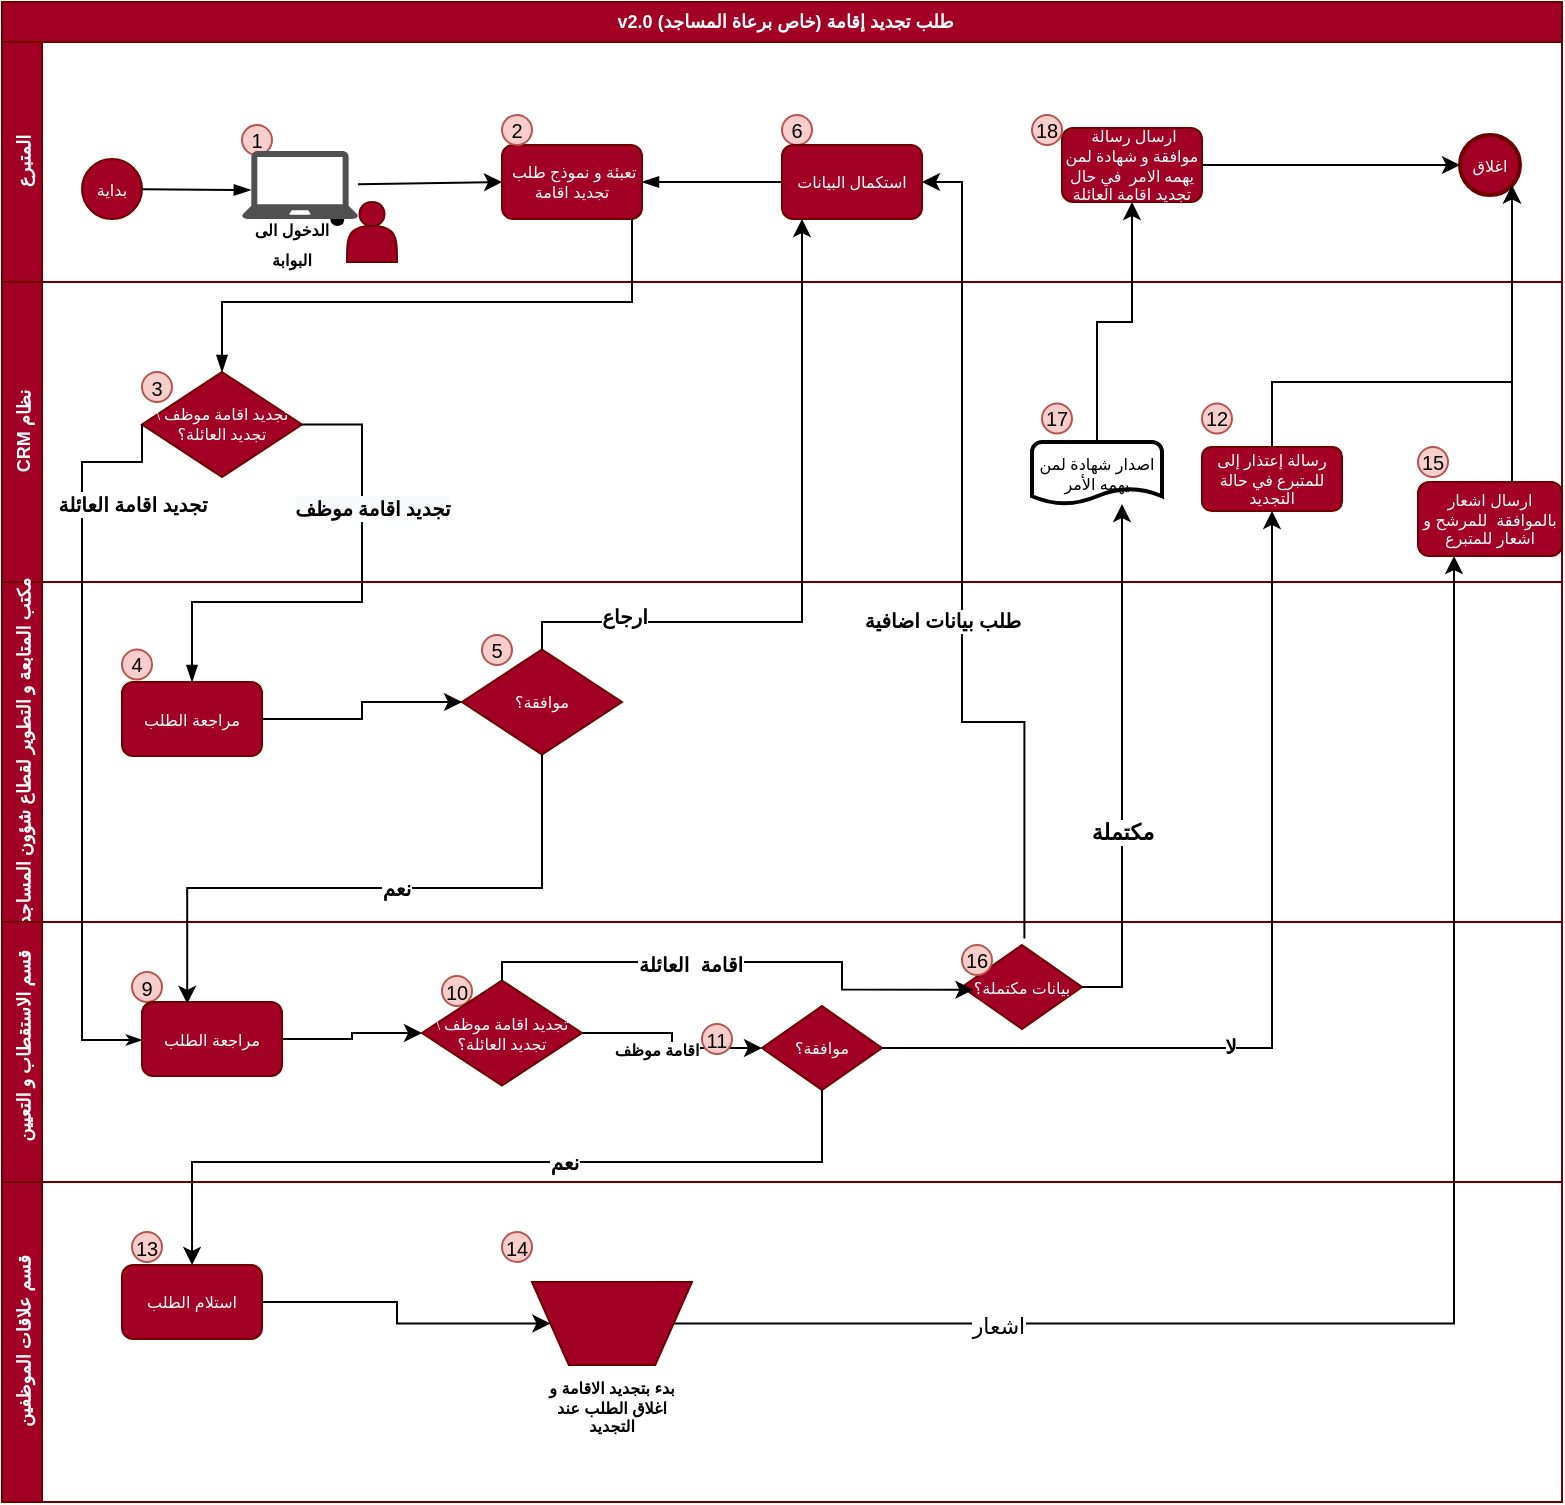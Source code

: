 <mxfile version="13.9.2" type="device"><diagram name="Page-1" id="c7488fd3-1785-93aa-aadb-54a6760d102a"><mxGraphModel dx="868" dy="314" grid="1" gridSize="10" guides="1" tooltips="1" connect="1" arrows="1" fold="1" page="1" pageScale="1" pageWidth="1654" pageHeight="1169" background="#ffffff" math="0" shadow="0"><root><mxCell id="0"/><mxCell id="1" parent="0"/><mxCell id="2b4e8129b02d487f-1" value="&lt;span lang=&quot;AR-SA&quot; dir=&quot;RTL&quot; style=&quot;line-height: 107% ; font-family: &amp;#34;dubai&amp;#34; , sans-serif&quot;&gt;&lt;font style=&quot;font-size: 9px&quot;&gt;طلب تجديد إقامة (خاص برعاة المساجد) v2.0&amp;nbsp;&lt;/font&gt;&lt;/span&gt;" style="swimlane;html=1;childLayout=stackLayout;horizontal=1;startSize=20;horizontalStack=0;rounded=0;shadow=0;labelBackgroundColor=none;strokeWidth=1;fontFamily=Verdana;fontSize=8;align=center;fillColor=#a20025;strokeColor=#6F0000;fontColor=#ffffff;" parent="1" vertex="1"><mxGeometry x="170" y="80" width="780" height="750" as="geometry"><mxRectangle x="170" y="80" width="280" height="20" as="alternateBounds"/></mxGeometry></mxCell><mxCell id="2b4e8129b02d487f-2" value="&lt;font style=&quot;font-size: 9px&quot;&gt;المتبرع&lt;/font&gt;" style="swimlane;html=1;startSize=20;horizontal=0;fillColor=#a20025;strokeColor=#6F0000;fontColor=#ffffff;" parent="2b4e8129b02d487f-1" vertex="1"><mxGeometry y="20" width="780" height="120" as="geometry"/></mxCell><mxCell id="KPhhI4xXO0q0EvICIsSK-14" style="edgeStyle=none;rounded=0;jumpStyle=none;orthogonalLoop=1;jettySize=auto;html=1;entryX=1;entryY=0.5;entryDx=0;entryDy=0;endArrow=blockThin;endFill=1;" parent="2b4e8129b02d487f-2" source="2b4e8129b02d487f-9" target="2b4e8129b02d487f-7" edge="1"><mxGeometry relative="1" as="geometry"/></mxCell><mxCell id="KPhhI4xXO0q0EvICIsSK-11" style="edgeStyle=none;rounded=0;jumpStyle=none;orthogonalLoop=1;jettySize=auto;html=1;entryX=0;entryY=0.5;entryDx=0;entryDy=0;endArrow=classic;endFill=1;" parent="2b4e8129b02d487f-2" source="KPhhI4xXO0q0EvICIsSK-3" target="2b4e8129b02d487f-7" edge="1"><mxGeometry relative="1" as="geometry"/></mxCell><mxCell id="KPhhI4xXO0q0EvICIsSK-13" style="edgeStyle=none;rounded=0;jumpStyle=none;orthogonalLoop=1;jettySize=auto;html=1;entryX=0.076;entryY=0.575;entryDx=0;entryDy=0;entryPerimeter=0;endArrow=blockThin;endFill=1;" parent="2b4e8129b02d487f-2" source="2b4e8129b02d487f-5" target="KPhhI4xXO0q0EvICIsSK-3" edge="1"><mxGeometry relative="1" as="geometry"/></mxCell><mxCell id="KPhhI4xXO0q0EvICIsSK-5" style="rounded=0;orthogonalLoop=1;jettySize=auto;html=1;jumpStyle=none;endArrow=oval;endFill=1;" parent="2b4e8129b02d487f-2" target="KPhhI4xXO0q0EvICIsSK-3" edge="1"><mxGeometry relative="1" as="geometry"><mxPoint x="170.397" y="91" as="sourcePoint"/></mxGeometry></mxCell><mxCell id="2vPmhwO70LCvBUlOEUrR-94" value="&amp;nbsp;ارسال رسالة موافقة و شهادة لمن يهمه الامر&amp;nbsp; في حال تجديد اقامة العائلة" style="rounded=1;whiteSpace=wrap;html=1;shadow=0;labelBackgroundColor=none;strokeWidth=1;fontFamily=Verdana;fontSize=8;align=center;fillColor=#a20025;strokeColor=#6F0000;fontColor=#ffffff;" parent="2b4e8129b02d487f-2" vertex="1"><mxGeometry x="530" y="43.0" width="70" height="37" as="geometry"/></mxCell><mxCell id="2b4e8129b02d487f-11" value="اغلاق" style="ellipse;whiteSpace=wrap;html=1;rounded=0;shadow=0;labelBackgroundColor=none;strokeWidth=2;fontFamily=Verdana;fontSize=8;align=center;fillColor=#a20025;strokeColor=#6F0000;fontColor=#ffffff;" parent="2b4e8129b02d487f-2" vertex="1"><mxGeometry x="729" y="46.5" width="30" height="30" as="geometry"/></mxCell><mxCell id="KPhhI4xXO0q0EvICIsSK-12" value="&lt;font style=&quot;font-size: 10px&quot;&gt;6&lt;/font&gt;" style="ellipse;whiteSpace=wrap;html=1;aspect=fixed;fillColor=#f8cecc;strokeColor=#b85450;" parent="2b4e8129b02d487f-2" vertex="1"><mxGeometry x="390" y="36.5" width="15" height="15" as="geometry"/></mxCell><mxCell id="2b4e8129b02d487f-9" value="استكمال البيانات" style="rounded=1;whiteSpace=wrap;html=1;shadow=0;labelBackgroundColor=none;strokeWidth=1;fontFamily=Verdana;fontSize=8;align=center;fillColor=#a20025;strokeColor=#6F0000;fontColor=#ffffff;" parent="2b4e8129b02d487f-2" vertex="1"><mxGeometry x="390" y="51.5" width="70" height="37" as="geometry"/></mxCell><mxCell id="2b4e8129b02d487f-5" value="بداية" style="ellipse;whiteSpace=wrap;html=1;rounded=0;shadow=0;labelBackgroundColor=none;strokeWidth=1;fontFamily=Verdana;fontSize=8;align=center;fillColor=#a20025;strokeColor=#6F0000;fontColor=#ffffff;" parent="2b4e8129b02d487f-2" vertex="1"><mxGeometry x="40" y="58.5" width="30" height="30" as="geometry"/></mxCell><mxCell id="KPhhI4xXO0q0EvICIsSK-7" value="&lt;font style=&quot;font-size: 10px&quot;&gt;1&lt;/font&gt;" style="ellipse;whiteSpace=wrap;html=1;aspect=fixed;fillColor=#f8cecc;strokeColor=#b85450;" parent="2b4e8129b02d487f-2" vertex="1"><mxGeometry x="120" y="41.5" width="15" height="15" as="geometry"/></mxCell><mxCell id="KPhhI4xXO0q0EvICIsSK-3" value="" style="pointerEvents=1;shadow=0;dashed=0;html=1;strokeColor=none;fillColor=#505050;labelPosition=center;verticalLabelPosition=bottom;verticalAlign=top;outlineConnect=0;align=center;shape=mxgraph.office.devices.laptop;" parent="2b4e8129b02d487f-2" vertex="1"><mxGeometry x="120" y="54.5" width="58" height="34" as="geometry"/></mxCell><mxCell id="2b4e8129b02d487f-7" value="&lt;font face=&quot;dubai, sans-serif&quot;&gt;تعبئة و نموذج طلب&amp;nbsp; تجديد اقامة&lt;/font&gt;" style="rounded=1;whiteSpace=wrap;html=1;shadow=0;labelBackgroundColor=none;strokeWidth=1;fontFamily=Verdana;fontSize=8;align=center;fillColor=#a20025;strokeColor=#6F0000;fontColor=#ffffff;" parent="2b4e8129b02d487f-2" vertex="1"><mxGeometry x="250" y="51.5" width="70" height="37" as="geometry"/></mxCell><mxCell id="KPhhI4xXO0q0EvICIsSK-10" value="&lt;font style=&quot;font-size: 10px&quot;&gt;2&lt;/font&gt;" style="ellipse;whiteSpace=wrap;html=1;aspect=fixed;fillColor=#f8cecc;strokeColor=#b85450;" parent="2b4e8129b02d487f-2" vertex="1"><mxGeometry x="250" y="36.5" width="15" height="15" as="geometry"/></mxCell><mxCell id="2vPmhwO70LCvBUlOEUrR-1" value="" style="shape=actor;whiteSpace=wrap;html=1;fillColor=#a20025;strokeColor=#6F0000;fontColor=#ffffff;" parent="2b4e8129b02d487f-2" vertex="1"><mxGeometry x="172.5" y="80" width="25" height="30" as="geometry"/></mxCell><mxCell id="KPhhI4xXO0q0EvICIsSK-6" value="&lt;font style=&quot;font-size: 8px&quot;&gt;&lt;b&gt;الدخول الى البوابة&lt;/b&gt;&lt;/font&gt;" style="text;html=1;strokeColor=none;fillColor=none;align=center;verticalAlign=middle;whiteSpace=wrap;rounded=0;" parent="2b4e8129b02d487f-2" vertex="1"><mxGeometry x="120" y="90" width="50" height="20" as="geometry"/></mxCell><mxCell id="2vPmhwO70LCvBUlOEUrR-96" style="edgeStyle=orthogonalEdgeStyle;rounded=0;orthogonalLoop=1;jettySize=auto;html=1;fontSize=8;" parent="2b4e8129b02d487f-2" source="2vPmhwO70LCvBUlOEUrR-94" target="2b4e8129b02d487f-11" edge="1"><mxGeometry relative="1" as="geometry"/></mxCell><mxCell id="iQ6zpuJub-8FZTgoGo5C-7" value="&lt;font style=&quot;font-size: 10px&quot;&gt;18&lt;/font&gt;" style="ellipse;whiteSpace=wrap;html=1;aspect=fixed;fillColor=#f8cecc;strokeColor=#b85450;" parent="2b4e8129b02d487f-2" vertex="1"><mxGeometry x="515" y="36.5" width="15" height="15" as="geometry"/></mxCell><mxCell id="2b4e8129b02d487f-3" value="&lt;font style=&quot;font-size: 9px&quot;&gt;CRM نظام&lt;/font&gt;" style="swimlane;html=1;startSize=20;horizontal=0;fillColor=#a20025;strokeColor=#6F0000;fontColor=#ffffff;" parent="2b4e8129b02d487f-1" vertex="1"><mxGeometry y="140" width="780" height="150" as="geometry"><mxRectangle y="140" width="760" height="20" as="alternateBounds"/></mxGeometry></mxCell><mxCell id="2vPmhwO70LCvBUlOEUrR-254" value="&lt;font style=&quot;font-size: 10px&quot;&gt;12&lt;/font&gt;" style="ellipse;whiteSpace=wrap;html=1;aspect=fixed;fillColor=#f8cecc;strokeColor=#b85450;" parent="2b4e8129b02d487f-3" vertex="1"><mxGeometry x="600" y="60.75" width="15" height="15" as="geometry"/></mxCell><mxCell id="2vPmhwO70LCvBUlOEUrR-237" value="&lt;span lang=&quot;AR-SA&quot; dir=&quot;RTL&quot; style=&quot;line-height: 107% ; font-family: &amp;#34;dubai&amp;#34; , sans-serif&quot;&gt;&lt;font style=&quot;font-size: 8px&quot;&gt;ارسال اشعار بالموافقة&amp;nbsp; للمرشح و اشعار للمتبرع&lt;/font&gt;&lt;/span&gt;" style="rounded=1;whiteSpace=wrap;html=1;shadow=0;labelBackgroundColor=none;strokeWidth=1;fontFamily=Verdana;fontSize=8;align=center;fillColor=#a20025;strokeColor=#6F0000;fontColor=#ffffff;" parent="2b4e8129b02d487f-3" vertex="1"><mxGeometry x="708" y="100" width="72" height="37" as="geometry"/></mxCell><mxCell id="KPhhI4xXO0q0EvICIsSK-19" value="&lt;font style=&quot;font-size: 10px&quot;&gt;3&lt;/font&gt;" style="ellipse;whiteSpace=wrap;html=1;aspect=fixed;fillColor=#f8cecc;strokeColor=#b85450;" parent="2b4e8129b02d487f-3" vertex="1"><mxGeometry x="70" y="45" width="15" height="15" as="geometry"/></mxCell><mxCell id="2vPmhwO70LCvBUlOEUrR-27" value="تجديد اقامة موظف \ تجديد العائلة؟" style="strokeWidth=1;html=1;shape=mxgraph.flowchart.decision;whiteSpace=wrap;rounded=1;shadow=0;labelBackgroundColor=none;fontFamily=Verdana;fontSize=8;align=center;fillColor=#a20025;strokeColor=#6F0000;fontColor=#ffffff;" parent="2b4e8129b02d487f-3" vertex="1"><mxGeometry x="70" y="45" width="80" height="52.5" as="geometry"/></mxCell><mxCell id="2vPmhwO70LCvBUlOEUrR-251" value="رسالة إعتذار إلى للمتبرع في حالة التجديد" style="whiteSpace=wrap;html=1;rounded=1;shadow=0;fontFamily=Verdana;fontSize=8;fontColor=#ffffff;strokeColor=#6F0000;strokeWidth=1;fillColor=#a20025;" parent="2b4e8129b02d487f-3" vertex="1"><mxGeometry x="600" y="82.5" width="70" height="32" as="geometry"/></mxCell><mxCell id="2vPmhwO70LCvBUlOEUrR-90" value="اصدار شهادة لمن يهمه الأمر" style="strokeWidth=2;html=1;shape=mxgraph.flowchart.document2;whiteSpace=wrap;size=0.25;fontSize=8;" parent="2b4e8129b02d487f-3" vertex="1"><mxGeometry x="515" y="80" width="65" height="31" as="geometry"/></mxCell><mxCell id="iQ6zpuJub-8FZTgoGo5C-6" value="&lt;font style=&quot;font-size: 10px&quot;&gt;17&lt;/font&gt;" style="ellipse;whiteSpace=wrap;html=1;aspect=fixed;fillColor=#f8cecc;strokeColor=#b85450;" parent="2b4e8129b02d487f-3" vertex="1"><mxGeometry x="520" y="60.75" width="15" height="15" as="geometry"/></mxCell><mxCell id="iQ6zpuJub-8FZTgoGo5C-9" value="&lt;font style=&quot;font-size: 10px&quot;&gt;15&lt;/font&gt;" style="ellipse;whiteSpace=wrap;html=1;aspect=fixed;fillColor=#f8cecc;strokeColor=#b85450;" parent="2b4e8129b02d487f-3" vertex="1"><mxGeometry x="708" y="82.5" width="15" height="15" as="geometry"/></mxCell><mxCell id="KPhhI4xXO0q0EvICIsSK-16" style="edgeStyle=orthogonalEdgeStyle;rounded=0;jumpStyle=none;orthogonalLoop=1;jettySize=auto;html=1;entryX=0.5;entryY=0;entryDx=0;entryDy=0;endArrow=blockThin;endFill=1;entryPerimeter=0;" parent="2b4e8129b02d487f-1" source="2b4e8129b02d487f-7" target="2vPmhwO70LCvBUlOEUrR-27" edge="1"><mxGeometry relative="1" as="geometry"><Array as="points"><mxPoint x="315" y="150"/><mxPoint x="110" y="150"/></Array><mxPoint x="85" y="186.5" as="targetPoint"/></mxGeometry></mxCell><mxCell id="KPhhI4xXO0q0EvICIsSK-31" style="edgeStyle=orthogonalEdgeStyle;rounded=0;jumpStyle=none;orthogonalLoop=1;jettySize=auto;html=1;entryX=0.5;entryY=0;entryDx=0;entryDy=0;endArrow=blockThin;endFill=1;exitX=1;exitY=0.5;exitDx=0;exitDy=0;exitPerimeter=0;" parent="2b4e8129b02d487f-1" source="2vPmhwO70LCvBUlOEUrR-27" target="KPhhI4xXO0q0EvICIsSK-30" edge="1"><mxGeometry relative="1" as="geometry"><Array as="points"><mxPoint x="180" y="211"/><mxPoint x="180" y="300"/><mxPoint x="95" y="300"/></Array><mxPoint x="235" y="262.5" as="sourcePoint"/></mxGeometry></mxCell><mxCell id="2vPmhwO70LCvBUlOEUrR-28" value="&lt;span style=&quot;font-family: &amp;#34;verdana&amp;#34; ; background-color: rgb(248 , 249 , 250)&quot;&gt;&lt;b&gt;&lt;font style=&quot;font-size: 10px&quot;&gt;تجديد اقامة موظف&lt;/font&gt;&lt;/b&gt;&lt;/span&gt;" style="edgeLabel;html=1;align=center;verticalAlign=middle;resizable=0;points=[];" parent="KPhhI4xXO0q0EvICIsSK-31" vertex="1" connectable="0"><mxGeometry x="-0.612" y="1" relative="1" as="geometry"><mxPoint x="4" y="24.17" as="offset"/></mxGeometry></mxCell><mxCell id="2b4e8129b02d487f-4" value="&lt;font style=&quot;font-size: 9px&quot;&gt;مكتب المتابعة و التطوير لقطاع شؤون المساجد&lt;/font&gt;" style="swimlane;html=1;startSize=20;horizontal=0;fillColor=#a20025;strokeColor=#6F0000;fontColor=#ffffff;" parent="2b4e8129b02d487f-1" vertex="1"><mxGeometry y="290" width="780" height="170" as="geometry"/></mxCell><mxCell id="KPhhI4xXO0q0EvICIsSK-29" value="&lt;font style=&quot;font-size: 10px&quot;&gt;4&lt;/font&gt;" style="ellipse;whiteSpace=wrap;html=1;aspect=fixed;fillColor=#f8cecc;strokeColor=#b85450;" parent="2b4e8129b02d487f-4" vertex="1"><mxGeometry x="60" y="33.75" width="15" height="15" as="geometry"/></mxCell><mxCell id="2vPmhwO70LCvBUlOEUrR-105" value="&lt;font style=&quot;font-size: 10px&quot;&gt;5&lt;/font&gt;" style="ellipse;whiteSpace=wrap;html=1;aspect=fixed;fillColor=#f8cecc;strokeColor=#b85450;" parent="2b4e8129b02d487f-4" vertex="1"><mxGeometry x="240" y="26.5" width="15" height="15" as="geometry"/></mxCell><mxCell id="2vPmhwO70LCvBUlOEUrR-87" value="موافقة؟" style="strokeWidth=1;html=1;shape=mxgraph.flowchart.decision;whiteSpace=wrap;rounded=1;shadow=0;labelBackgroundColor=none;fontFamily=Verdana;fontSize=8;align=center;fillColor=#a20025;strokeColor=#6F0000;fontColor=#ffffff;" parent="2b4e8129b02d487f-4" vertex="1"><mxGeometry x="230" y="33.75" width="80" height="52.5" as="geometry"/></mxCell><mxCell id="2vPmhwO70LCvBUlOEUrR-101" style="edgeStyle=orthogonalEdgeStyle;rounded=0;orthogonalLoop=1;jettySize=auto;html=1;fontSize=8;" parent="2b4e8129b02d487f-4" source="KPhhI4xXO0q0EvICIsSK-30" target="2vPmhwO70LCvBUlOEUrR-87" edge="1"><mxGeometry relative="1" as="geometry"/></mxCell><mxCell id="KPhhI4xXO0q0EvICIsSK-30" value="&lt;span lang=&quot;AR-SA&quot; dir=&quot;RTL&quot; style=&quot;line-height: 107% ; font-family: &amp;#34;dubai&amp;#34; , sans-serif&quot;&gt;&lt;font style=&quot;font-size: 8px&quot;&gt;مراجعة الطلب&lt;/font&gt;&lt;/span&gt;" style="rounded=1;whiteSpace=wrap;html=1;shadow=0;labelBackgroundColor=none;strokeWidth=1;fontFamily=Verdana;fontSize=8;align=center;fillColor=#a20025;strokeColor=#6F0000;fontColor=#ffffff;" parent="2b4e8129b02d487f-4" vertex="1"><mxGeometry x="60" y="50.0" width="70" height="37" as="geometry"/></mxCell><mxCell id="2vPmhwO70LCvBUlOEUrR-66" value="&lt;font style=&quot;font-size: 9px&quot;&gt;&amp;nbsp; قسم الاستقطاب و التعيين&lt;/font&gt;" style="swimlane;html=1;startSize=20;horizontal=0;fillColor=#a20025;strokeColor=#6F0000;fontColor=#ffffff;" parent="2b4e8129b02d487f-1" vertex="1"><mxGeometry y="460" width="780" height="130" as="geometry"/></mxCell><mxCell id="2vPmhwO70LCvBUlOEUrR-136" value="بيانات مكتملة؟" style="strokeWidth=1;html=1;shape=mxgraph.flowchart.decision;whiteSpace=wrap;rounded=1;shadow=0;labelBackgroundColor=none;fontFamily=Verdana;fontSize=8;align=center;fillColor=#a20025;strokeColor=#6F0000;fontColor=#ffffff;" parent="2vPmhwO70LCvBUlOEUrR-66" vertex="1"><mxGeometry x="480" y="11.5" width="60" height="42" as="geometry"/></mxCell><mxCell id="2vPmhwO70LCvBUlOEUrR-70" value="&lt;font style=&quot;font-size: 10px&quot;&gt;9&lt;/font&gt;" style="ellipse;whiteSpace=wrap;html=1;aspect=fixed;fillColor=#f8cecc;strokeColor=#b85450;" parent="2vPmhwO70LCvBUlOEUrR-66" vertex="1"><mxGeometry x="65" y="25" width="15" height="15" as="geometry"/></mxCell><mxCell id="2vPmhwO70LCvBUlOEUrR-92" style="edgeStyle=orthogonalEdgeStyle;rounded=0;orthogonalLoop=1;jettySize=auto;html=1;fontSize=8;" parent="2vPmhwO70LCvBUlOEUrR-66" source="2vPmhwO70LCvBUlOEUrR-71" target="2vPmhwO70LCvBUlOEUrR-122" edge="1"><mxGeometry relative="1" as="geometry"><mxPoint x="210" y="56.029" as="targetPoint"/><Array as="points"/></mxGeometry></mxCell><mxCell id="2vPmhwO70LCvBUlOEUrR-118" value="&lt;font style=&quot;font-size: 10px&quot;&gt;10&lt;/font&gt;" style="ellipse;whiteSpace=wrap;html=1;aspect=fixed;fillColor=#f8cecc;strokeColor=#b85450;" parent="2vPmhwO70LCvBUlOEUrR-66" vertex="1"><mxGeometry x="220" y="27" width="15" height="15" as="geometry"/></mxCell><mxCell id="2vPmhwO70LCvBUlOEUrR-71" value="&lt;span lang=&quot;AR-SA&quot; dir=&quot;RTL&quot; style=&quot;line-height: 107% ; font-family: &amp;#34;dubai&amp;#34; , sans-serif&quot;&gt;&lt;font style=&quot;font-size: 8px&quot;&gt;مراجعة الطلب&lt;/font&gt;&lt;/span&gt;" style="rounded=1;whiteSpace=wrap;html=1;shadow=0;labelBackgroundColor=none;strokeWidth=1;fontFamily=Verdana;fontSize=8;align=center;fillColor=#a20025;strokeColor=#6F0000;fontColor=#ffffff;" parent="2vPmhwO70LCvBUlOEUrR-66" vertex="1"><mxGeometry x="70" y="40.0" width="70" height="37" as="geometry"/></mxCell><mxCell id="2vPmhwO70LCvBUlOEUrR-217" style="edgeStyle=orthogonalEdgeStyle;rounded=0;orthogonalLoop=1;jettySize=auto;html=1;fontSize=8;" parent="2vPmhwO70LCvBUlOEUrR-66" source="2vPmhwO70LCvBUlOEUrR-122" target="2vPmhwO70LCvBUlOEUrR-216" edge="1"><mxGeometry relative="1" as="geometry"/></mxCell><mxCell id="2vPmhwO70LCvBUlOEUrR-218" value="&lt;b&gt;اقامة موظف&lt;/b&gt;" style="edgeLabel;html=1;align=center;verticalAlign=middle;resizable=0;points=[];fontSize=8;" parent="2vPmhwO70LCvBUlOEUrR-217" vertex="1" connectable="0"><mxGeometry x="-0.321" y="-4" relative="1" as="geometry"><mxPoint x="4" y="4" as="offset"/></mxGeometry></mxCell><mxCell id="2vPmhwO70LCvBUlOEUrR-122" value="تجديد اقامة موظف \ تجديد العائلة؟" style="strokeWidth=1;html=1;shape=mxgraph.flowchart.decision;whiteSpace=wrap;rounded=1;shadow=0;labelBackgroundColor=none;fontFamily=Verdana;fontSize=8;align=center;fillColor=#a20025;strokeColor=#6F0000;fontColor=#ffffff;" parent="2vPmhwO70LCvBUlOEUrR-66" vertex="1"><mxGeometry x="210" y="29.25" width="80" height="52.5" as="geometry"/></mxCell><mxCell id="2vPmhwO70LCvBUlOEUrR-137" style="edgeStyle=orthogonalEdgeStyle;rounded=0;orthogonalLoop=1;jettySize=auto;html=1;fontSize=8;exitX=0.5;exitY=0;exitDx=0;exitDy=0;exitPerimeter=0;entryX=0.095;entryY=0.532;entryDx=0;entryDy=0;entryPerimeter=0;" parent="2vPmhwO70LCvBUlOEUrR-66" source="2vPmhwO70LCvBUlOEUrR-122" target="2vPmhwO70LCvBUlOEUrR-136" edge="1"><mxGeometry relative="1" as="geometry"><mxPoint x="460" y="605.5" as="sourcePoint"/><mxPoint x="680" y="605.5" as="targetPoint"/><Array as="points"><mxPoint x="250" y="20"/><mxPoint x="420" y="20"/><mxPoint x="420" y="34"/></Array></mxGeometry></mxCell><mxCell id="2vPmhwO70LCvBUlOEUrR-138" value="&lt;b&gt;&lt;font style=&quot;font-size: 10px&quot;&gt;اقامة&amp;nbsp; العائلة&lt;/font&gt;&lt;/b&gt;" style="edgeLabel;html=1;align=center;verticalAlign=middle;resizable=0;points=[];fontSize=8;" parent="2vPmhwO70LCvBUlOEUrR-137" vertex="1" connectable="0"><mxGeometry x="-0.204" y="-1" relative="1" as="geometry"><mxPoint as="offset"/></mxGeometry></mxCell><mxCell id="2vPmhwO70LCvBUlOEUrR-219" value="&lt;font style=&quot;font-size: 10px&quot;&gt;11&lt;/font&gt;" style="ellipse;whiteSpace=wrap;html=1;aspect=fixed;fillColor=#f8cecc;strokeColor=#b85450;" parent="2vPmhwO70LCvBUlOEUrR-66" vertex="1"><mxGeometry x="350" y="51" width="15" height="15" as="geometry"/></mxCell><mxCell id="2vPmhwO70LCvBUlOEUrR-216" value="موافقة؟" style="strokeWidth=1;html=1;shape=mxgraph.flowchart.decision;whiteSpace=wrap;rounded=1;shadow=0;labelBackgroundColor=none;fontFamily=Verdana;fontSize=8;align=center;fillColor=#a20025;strokeColor=#6F0000;fontColor=#ffffff;" parent="2vPmhwO70LCvBUlOEUrR-66" vertex="1"><mxGeometry x="380" y="42" width="60" height="42" as="geometry"/></mxCell><mxCell id="iQ6zpuJub-8FZTgoGo5C-1" value="&lt;font style=&quot;font-size: 10px&quot;&gt;16&lt;/font&gt;" style="ellipse;whiteSpace=wrap;html=1;aspect=fixed;fillColor=#f8cecc;strokeColor=#b85450;" parent="2vPmhwO70LCvBUlOEUrR-66" vertex="1"><mxGeometry x="480" y="11.5" width="15" height="15" as="geometry"/></mxCell><mxCell id="2b4e8129b02d487f-27" value="" style="edgeStyle=orthogonalEdgeStyle;rounded=0;html=1;labelBackgroundColor=none;startArrow=none;startFill=0;startSize=5;endArrow=classicThin;endFill=1;endSize=5;jettySize=auto;orthogonalLoop=1;strokeWidth=1;fontFamily=Verdana;fontSize=8;exitX=0;exitY=0.5;exitDx=0;exitDy=0;exitPerimeter=0;entryX=0;entryY=0.5;entryDx=0;entryDy=0;" parent="2b4e8129b02d487f-1" source="2vPmhwO70LCvBUlOEUrR-27" target="2vPmhwO70LCvBUlOEUrR-71" edge="1"><mxGeometry x="-0.895" y="15" relative="1" as="geometry"><mxPoint as="offset"/><mxPoint x="460" y="350" as="targetPoint"/><mxPoint x="280" y="185.034" as="sourcePoint"/><Array as="points"><mxPoint x="70" y="230"/><mxPoint x="40" y="230"/><mxPoint x="40" y="519"/><mxPoint x="70" y="519"/></Array></mxGeometry></mxCell><mxCell id="KPhhI4xXO0q0EvICIsSK-33" value="&lt;b&gt;&lt;font style=&quot;font-size: 10px&quot;&gt;تجديد اقامة العائلة&lt;/font&gt;&lt;/b&gt;" style="edgeLabel;html=1;align=center;verticalAlign=middle;resizable=0;points=[];" parent="2b4e8129b02d487f-27" vertex="1" connectable="0"><mxGeometry x="-0.718" y="-1" relative="1" as="geometry"><mxPoint x="26" y="17.39" as="offset"/></mxGeometry></mxCell><mxCell id="2vPmhwO70LCvBUlOEUrR-95" style="edgeStyle=orthogonalEdgeStyle;rounded=0;orthogonalLoop=1;jettySize=auto;html=1;fontSize=8;exitX=0.5;exitY=0;exitDx=0;exitDy=0;exitPerimeter=0;" parent="2b4e8129b02d487f-1" source="2vPmhwO70LCvBUlOEUrR-90" target="2vPmhwO70LCvBUlOEUrR-94" edge="1"><mxGeometry relative="1" as="geometry"/></mxCell><mxCell id="2vPmhwO70LCvBUlOEUrR-98" style="edgeStyle=orthogonalEdgeStyle;rounded=0;orthogonalLoop=1;jettySize=auto;html=1;entryX=1;entryY=0.5;entryDx=0;entryDy=0;fontSize=8;exitX=0.52;exitY=-0.076;exitDx=0;exitDy=0;exitPerimeter=0;" parent="2b4e8129b02d487f-1" source="2vPmhwO70LCvBUlOEUrR-136" target="2b4e8129b02d487f-9" edge="1"><mxGeometry relative="1" as="geometry"><Array as="points"><mxPoint x="511" y="360"/><mxPoint x="480" y="360"/><mxPoint x="480" y="90"/></Array></mxGeometry></mxCell><mxCell id="2vPmhwO70LCvBUlOEUrR-99" value="&lt;b&gt;&lt;font style=&quot;font-size: 10px&quot;&gt;طلب بيانات اضافية&lt;/font&gt;&lt;/b&gt;" style="edgeLabel;html=1;align=center;verticalAlign=middle;resizable=0;points=[];fontSize=8;" parent="2vPmhwO70LCvBUlOEUrR-98" vertex="1" connectable="0"><mxGeometry x="-0.359" y="-2" relative="1" as="geometry"><mxPoint x="-12.03" y="-48.92" as="offset"/></mxGeometry></mxCell><mxCell id="2vPmhwO70LCvBUlOEUrR-102" style="edgeStyle=orthogonalEdgeStyle;rounded=0;orthogonalLoop=1;jettySize=auto;html=1;fontSize=8;exitX=0.5;exitY=1;exitDx=0;exitDy=0;exitPerimeter=0;entryX=0.323;entryY=0.024;entryDx=0;entryDy=0;entryPerimeter=0;" parent="2b4e8129b02d487f-1" source="2vPmhwO70LCvBUlOEUrR-87" edge="1" target="2vPmhwO70LCvBUlOEUrR-71"><mxGeometry relative="1" as="geometry"><mxPoint x="95" y="431.5" as="targetPoint"/><Array as="points"><mxPoint x="270" y="443"/><mxPoint x="93" y="443"/></Array></mxGeometry></mxCell><mxCell id="2vPmhwO70LCvBUlOEUrR-228" value="&lt;b&gt;&lt;font style=&quot;font-size: 10px&quot;&gt;نعم&lt;/font&gt;&lt;/b&gt;" style="edgeLabel;html=1;align=center;verticalAlign=middle;resizable=0;points=[];fontSize=8;" parent="2vPmhwO70LCvBUlOEUrR-102" vertex="1" connectable="0"><mxGeometry x="-0.068" relative="1" as="geometry"><mxPoint as="offset"/></mxGeometry></mxCell><mxCell id="2vPmhwO70LCvBUlOEUrR-106" style="edgeStyle=orthogonalEdgeStyle;rounded=0;orthogonalLoop=1;jettySize=auto;html=1;fontSize=8;exitX=0.5;exitY=0;exitDx=0;exitDy=0;exitPerimeter=0;" parent="2b4e8129b02d487f-1" source="2vPmhwO70LCvBUlOEUrR-87" target="2b4e8129b02d487f-9" edge="1"><mxGeometry relative="1" as="geometry"><mxPoint x="350" y="320" as="sourcePoint"/><Array as="points"><mxPoint x="270" y="310"/><mxPoint x="400" y="310"/></Array></mxGeometry></mxCell><mxCell id="2vPmhwO70LCvBUlOEUrR-107" value="&lt;font style=&quot;font-size: 10px&quot;&gt;&lt;b&gt;ارجاع&lt;/b&gt;&lt;/font&gt;" style="edgeLabel;html=1;align=center;verticalAlign=middle;resizable=0;points=[];" parent="2vPmhwO70LCvBUlOEUrR-106" vertex="1" connectable="0"><mxGeometry x="-0.687" y="3" relative="1" as="geometry"><mxPoint as="offset"/></mxGeometry></mxCell><mxCell id="2vPmhwO70LCvBUlOEUrR-255" style="edgeStyle=orthogonalEdgeStyle;rounded=0;orthogonalLoop=1;jettySize=auto;html=1;fontSize=8;" parent="2b4e8129b02d487f-1" source="2vPmhwO70LCvBUlOEUrR-251" target="2b4e8129b02d487f-11" edge="1"><mxGeometry relative="1" as="geometry"><mxPoint x="741.533" y="290" as="targetPoint"/><Array as="points"><mxPoint x="635" y="190"/><mxPoint x="755" y="190"/></Array></mxGeometry></mxCell><mxCell id="2vPmhwO70LCvBUlOEUrR-252" value="" style="edgeStyle=orthogonalEdgeStyle;rounded=0;orthogonalLoop=1;jettySize=auto;html=1;fontSize=8;" parent="2b4e8129b02d487f-1" source="2vPmhwO70LCvBUlOEUrR-216" target="2vPmhwO70LCvBUlOEUrR-251" edge="1"><mxGeometry relative="1" as="geometry"/></mxCell><mxCell id="2vPmhwO70LCvBUlOEUrR-256" value="&lt;font style=&quot;font-size: 10px&quot;&gt;&lt;b&gt;لا&lt;/b&gt;&lt;/font&gt;" style="edgeLabel;html=1;align=center;verticalAlign=middle;resizable=0;points=[];fontSize=8;" parent="2vPmhwO70LCvBUlOEUrR-252" vertex="1" connectable="0"><mxGeometry x="-0.252" y="1" relative="1" as="geometry"><mxPoint as="offset"/></mxGeometry></mxCell><mxCell id="2vPmhwO70LCvBUlOEUrR-93" style="edgeStyle=orthogonalEdgeStyle;rounded=0;orthogonalLoop=1;jettySize=auto;html=1;fontSize=8;exitX=1;exitY=0.5;exitDx=0;exitDy=0;exitPerimeter=0;" parent="2b4e8129b02d487f-1" source="2vPmhwO70LCvBUlOEUrR-136" target="2vPmhwO70LCvBUlOEUrR-90" edge="1"><mxGeometry relative="1" as="geometry"><Array as="points"><mxPoint x="560" y="492"/></Array></mxGeometry></mxCell><mxCell id="iQ6zpuJub-8FZTgoGo5C-2" value="&lt;b&gt;مكتملة&lt;/b&gt;" style="edgeLabel;html=1;align=center;verticalAlign=middle;resizable=0;points=[];" parent="2vPmhwO70LCvBUlOEUrR-93" vertex="1" connectable="0"><mxGeometry x="-0.251" relative="1" as="geometry"><mxPoint as="offset"/></mxGeometry></mxCell><mxCell id="iQ6zpuJub-8FZTgoGo5C-5" style="edgeStyle=orthogonalEdgeStyle;rounded=0;orthogonalLoop=1;jettySize=auto;html=1;entryX=0.25;entryY=1;entryDx=0;entryDy=0;" parent="2b4e8129b02d487f-1" source="2vPmhwO70LCvBUlOEUrR-234" target="2vPmhwO70LCvBUlOEUrR-237" edge="1"><mxGeometry relative="1" as="geometry"/></mxCell><mxCell id="JNX0ECld5qkDQIBd0FGs-1" value="اشعار" style="edgeLabel;html=1;align=center;verticalAlign=middle;resizable=0;points=[];" vertex="1" connectable="0" parent="iQ6zpuJub-8FZTgoGo5C-5"><mxGeometry x="-0.583" y="-1" relative="1" as="geometry"><mxPoint as="offset"/></mxGeometry></mxCell><mxCell id="2vPmhwO70LCvBUlOEUrR-222" style="edgeStyle=orthogonalEdgeStyle;rounded=0;orthogonalLoop=1;jettySize=auto;html=1;fontSize=8;" parent="2b4e8129b02d487f-1" source="2vPmhwO70LCvBUlOEUrR-216" edge="1"><mxGeometry relative="1" as="geometry"><Array as="points"><mxPoint x="410" y="580"/><mxPoint x="95" y="580"/></Array><mxPoint x="95.034" y="631.5" as="targetPoint"/></mxGeometry></mxCell><mxCell id="2vPmhwO70LCvBUlOEUrR-227" value="&lt;b&gt;&lt;font style=&quot;font-size: 10px&quot;&gt;نعم&lt;/font&gt;&lt;/b&gt;" style="edgeLabel;html=1;align=center;verticalAlign=middle;resizable=0;points=[];fontSize=8;" parent="2vPmhwO70LCvBUlOEUrR-222" vertex="1" connectable="0"><mxGeometry x="-0.177" relative="1" as="geometry"><mxPoint as="offset"/></mxGeometry></mxCell><mxCell id="iQ6zpuJub-8FZTgoGo5C-10" style="edgeStyle=orthogonalEdgeStyle;rounded=0;orthogonalLoop=1;jettySize=auto;html=1;" parent="2b4e8129b02d487f-1" source="2vPmhwO70LCvBUlOEUrR-237" target="2b4e8129b02d487f-11" edge="1"><mxGeometry relative="1" as="geometry"><Array as="points"><mxPoint x="755" y="200"/><mxPoint x="755" y="200"/></Array></mxGeometry></mxCell><mxCell id="2vPmhwO70LCvBUlOEUrR-78" value="&lt;font style=&quot;font-size: 9px&quot;&gt;قسم علاقات الموظفين&lt;/font&gt;" style="swimlane;html=1;startSize=20;horizontal=0;fillColor=#a20025;strokeColor=#6F0000;fontColor=#ffffff;" parent="2b4e8129b02d487f-1" vertex="1"><mxGeometry y="590" width="780" height="160" as="geometry"/></mxCell><mxCell id="2vPmhwO70LCvBUlOEUrR-248" value="&lt;font style=&quot;font-size: 10px&quot;&gt;14&lt;/font&gt;" style="ellipse;whiteSpace=wrap;html=1;aspect=fixed;fillColor=#f8cecc;strokeColor=#b85450;" parent="2vPmhwO70LCvBUlOEUrR-78" vertex="1"><mxGeometry x="250" y="25" width="15" height="15" as="geometry"/></mxCell><mxCell id="2vPmhwO70LCvBUlOEUrR-82" value="&lt;font style=&quot;font-size: 10px&quot;&gt;13&lt;/font&gt;" style="ellipse;whiteSpace=wrap;html=1;aspect=fixed;fillColor=#f8cecc;strokeColor=#b85450;" parent="2vPmhwO70LCvBUlOEUrR-78" vertex="1"><mxGeometry x="65" y="25" width="15" height="15" as="geometry"/></mxCell><mxCell id="2vPmhwO70LCvBUlOEUrR-230" style="edgeStyle=orthogonalEdgeStyle;rounded=0;orthogonalLoop=1;jettySize=auto;html=1;fontSize=8;" parent="2vPmhwO70LCvBUlOEUrR-78" source="2vPmhwO70LCvBUlOEUrR-83" target="2vPmhwO70LCvBUlOEUrR-234" edge="1"><mxGeometry relative="1" as="geometry"><mxPoint x="210" y="52.257" as="targetPoint"/></mxGeometry></mxCell><mxCell id="2vPmhwO70LCvBUlOEUrR-234" value="&lt;font color=&quot;#000000&quot;&gt;&lt;b&gt;بدء بتجديد الاقامة و اغلاق الطلب عند التجديد&lt;/b&gt;&lt;/font&gt;" style="verticalLabelPosition=bottom;verticalAlign=top;html=1;shape=trapezoid;perimeter=trapezoidPerimeter;whiteSpace=wrap;size=0.23;arcSize=10;flipV=1;strokeColor=#6F0000;fillColor=#a20025;fontSize=8;fontColor=#ffffff;" parent="2vPmhwO70LCvBUlOEUrR-78" vertex="1"><mxGeometry x="265" y="50" width="80" height="41.5" as="geometry"/></mxCell><mxCell id="2vPmhwO70LCvBUlOEUrR-83" value="&lt;span lang=&quot;AR-SA&quot; dir=&quot;RTL&quot; style=&quot;line-height: 107% ; font-family: &amp;#34;dubai&amp;#34; , sans-serif&quot;&gt;&lt;font style=&quot;font-size: 8px&quot;&gt;استلام الطلب&lt;/font&gt;&lt;/span&gt;" style="rounded=1;whiteSpace=wrap;html=1;shadow=0;labelBackgroundColor=none;strokeWidth=1;fontFamily=Verdana;fontSize=8;align=center;fillColor=#a20025;strokeColor=#6F0000;fontColor=#ffffff;" parent="2vPmhwO70LCvBUlOEUrR-78" vertex="1"><mxGeometry x="60" y="41.5" width="70" height="37" as="geometry"/></mxCell></root></mxGraphModel></diagram></mxfile>